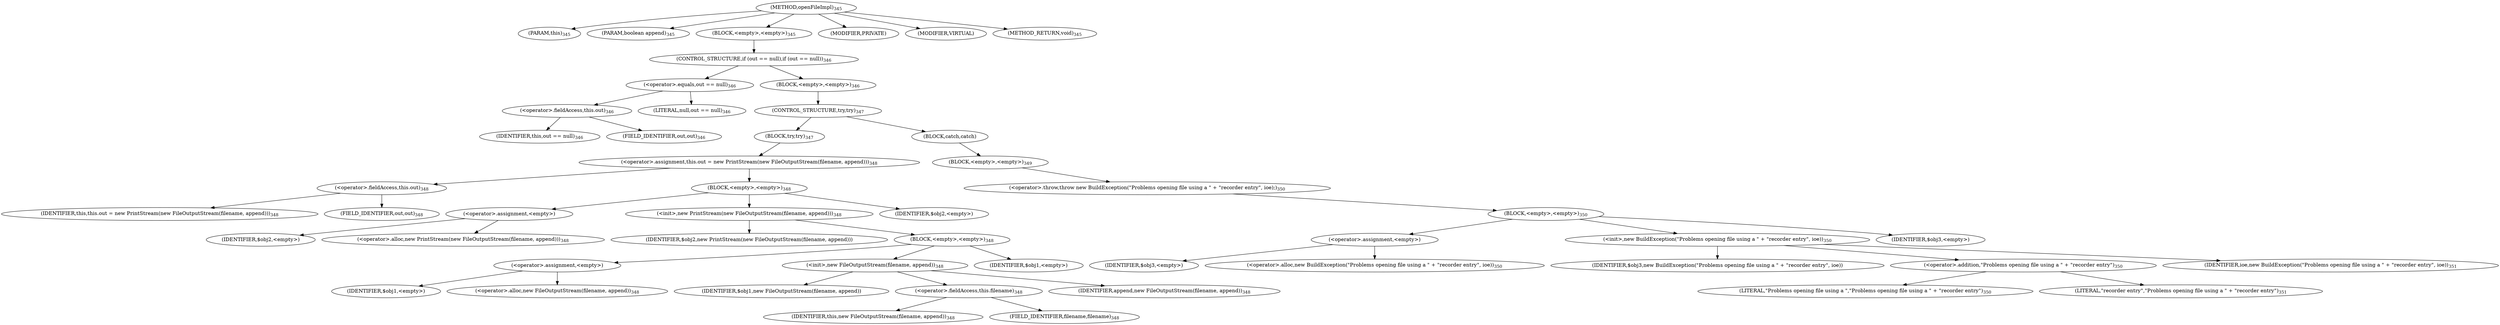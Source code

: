 digraph "openFileImpl" {  
"691" [label = <(METHOD,openFileImpl)<SUB>345</SUB>> ]
"692" [label = <(PARAM,this)<SUB>345</SUB>> ]
"693" [label = <(PARAM,boolean append)<SUB>345</SUB>> ]
"694" [label = <(BLOCK,&lt;empty&gt;,&lt;empty&gt;)<SUB>345</SUB>> ]
"695" [label = <(CONTROL_STRUCTURE,if (out == null),if (out == null))<SUB>346</SUB>> ]
"696" [label = <(&lt;operator&gt;.equals,out == null)<SUB>346</SUB>> ]
"697" [label = <(&lt;operator&gt;.fieldAccess,this.out)<SUB>346</SUB>> ]
"698" [label = <(IDENTIFIER,this,out == null)<SUB>346</SUB>> ]
"699" [label = <(FIELD_IDENTIFIER,out,out)<SUB>346</SUB>> ]
"700" [label = <(LITERAL,null,out == null)<SUB>346</SUB>> ]
"701" [label = <(BLOCK,&lt;empty&gt;,&lt;empty&gt;)<SUB>346</SUB>> ]
"702" [label = <(CONTROL_STRUCTURE,try,try)<SUB>347</SUB>> ]
"703" [label = <(BLOCK,try,try)<SUB>347</SUB>> ]
"704" [label = <(&lt;operator&gt;.assignment,this.out = new PrintStream(new FileOutputStream(filename, append)))<SUB>348</SUB>> ]
"705" [label = <(&lt;operator&gt;.fieldAccess,this.out)<SUB>348</SUB>> ]
"706" [label = <(IDENTIFIER,this,this.out = new PrintStream(new FileOutputStream(filename, append)))<SUB>348</SUB>> ]
"707" [label = <(FIELD_IDENTIFIER,out,out)<SUB>348</SUB>> ]
"708" [label = <(BLOCK,&lt;empty&gt;,&lt;empty&gt;)<SUB>348</SUB>> ]
"709" [label = <(&lt;operator&gt;.assignment,&lt;empty&gt;)> ]
"710" [label = <(IDENTIFIER,$obj2,&lt;empty&gt;)> ]
"711" [label = <(&lt;operator&gt;.alloc,new PrintStream(new FileOutputStream(filename, append)))<SUB>348</SUB>> ]
"712" [label = <(&lt;init&gt;,new PrintStream(new FileOutputStream(filename, append)))<SUB>348</SUB>> ]
"713" [label = <(IDENTIFIER,$obj2,new PrintStream(new FileOutputStream(filename, append)))> ]
"714" [label = <(BLOCK,&lt;empty&gt;,&lt;empty&gt;)<SUB>348</SUB>> ]
"715" [label = <(&lt;operator&gt;.assignment,&lt;empty&gt;)> ]
"716" [label = <(IDENTIFIER,$obj1,&lt;empty&gt;)> ]
"717" [label = <(&lt;operator&gt;.alloc,new FileOutputStream(filename, append))<SUB>348</SUB>> ]
"718" [label = <(&lt;init&gt;,new FileOutputStream(filename, append))<SUB>348</SUB>> ]
"719" [label = <(IDENTIFIER,$obj1,new FileOutputStream(filename, append))> ]
"720" [label = <(&lt;operator&gt;.fieldAccess,this.filename)<SUB>348</SUB>> ]
"721" [label = <(IDENTIFIER,this,new FileOutputStream(filename, append))<SUB>348</SUB>> ]
"722" [label = <(FIELD_IDENTIFIER,filename,filename)<SUB>348</SUB>> ]
"723" [label = <(IDENTIFIER,append,new FileOutputStream(filename, append))<SUB>348</SUB>> ]
"724" [label = <(IDENTIFIER,$obj1,&lt;empty&gt;)> ]
"725" [label = <(IDENTIFIER,$obj2,&lt;empty&gt;)> ]
"726" [label = <(BLOCK,catch,catch)> ]
"727" [label = <(BLOCK,&lt;empty&gt;,&lt;empty&gt;)<SUB>349</SUB>> ]
"728" [label = <(&lt;operator&gt;.throw,throw new BuildException(&quot;Problems opening file using a &quot; + &quot;recorder entry&quot;, ioe);)<SUB>350</SUB>> ]
"729" [label = <(BLOCK,&lt;empty&gt;,&lt;empty&gt;)<SUB>350</SUB>> ]
"730" [label = <(&lt;operator&gt;.assignment,&lt;empty&gt;)> ]
"731" [label = <(IDENTIFIER,$obj3,&lt;empty&gt;)> ]
"732" [label = <(&lt;operator&gt;.alloc,new BuildException(&quot;Problems opening file using a &quot; + &quot;recorder entry&quot;, ioe))<SUB>350</SUB>> ]
"733" [label = <(&lt;init&gt;,new BuildException(&quot;Problems opening file using a &quot; + &quot;recorder entry&quot;, ioe))<SUB>350</SUB>> ]
"734" [label = <(IDENTIFIER,$obj3,new BuildException(&quot;Problems opening file using a &quot; + &quot;recorder entry&quot;, ioe))> ]
"735" [label = <(&lt;operator&gt;.addition,&quot;Problems opening file using a &quot; + &quot;recorder entry&quot;)<SUB>350</SUB>> ]
"736" [label = <(LITERAL,&quot;Problems opening file using a &quot;,&quot;Problems opening file using a &quot; + &quot;recorder entry&quot;)<SUB>350</SUB>> ]
"737" [label = <(LITERAL,&quot;recorder entry&quot;,&quot;Problems opening file using a &quot; + &quot;recorder entry&quot;)<SUB>351</SUB>> ]
"738" [label = <(IDENTIFIER,ioe,new BuildException(&quot;Problems opening file using a &quot; + &quot;recorder entry&quot;, ioe))<SUB>351</SUB>> ]
"739" [label = <(IDENTIFIER,$obj3,&lt;empty&gt;)> ]
"740" [label = <(MODIFIER,PRIVATE)> ]
"741" [label = <(MODIFIER,VIRTUAL)> ]
"742" [label = <(METHOD_RETURN,void)<SUB>345</SUB>> ]
  "691" -> "692" 
  "691" -> "693" 
  "691" -> "694" 
  "691" -> "740" 
  "691" -> "741" 
  "691" -> "742" 
  "694" -> "695" 
  "695" -> "696" 
  "695" -> "701" 
  "696" -> "697" 
  "696" -> "700" 
  "697" -> "698" 
  "697" -> "699" 
  "701" -> "702" 
  "702" -> "703" 
  "702" -> "726" 
  "703" -> "704" 
  "704" -> "705" 
  "704" -> "708" 
  "705" -> "706" 
  "705" -> "707" 
  "708" -> "709" 
  "708" -> "712" 
  "708" -> "725" 
  "709" -> "710" 
  "709" -> "711" 
  "712" -> "713" 
  "712" -> "714" 
  "714" -> "715" 
  "714" -> "718" 
  "714" -> "724" 
  "715" -> "716" 
  "715" -> "717" 
  "718" -> "719" 
  "718" -> "720" 
  "718" -> "723" 
  "720" -> "721" 
  "720" -> "722" 
  "726" -> "727" 
  "727" -> "728" 
  "728" -> "729" 
  "729" -> "730" 
  "729" -> "733" 
  "729" -> "739" 
  "730" -> "731" 
  "730" -> "732" 
  "733" -> "734" 
  "733" -> "735" 
  "733" -> "738" 
  "735" -> "736" 
  "735" -> "737" 
}
